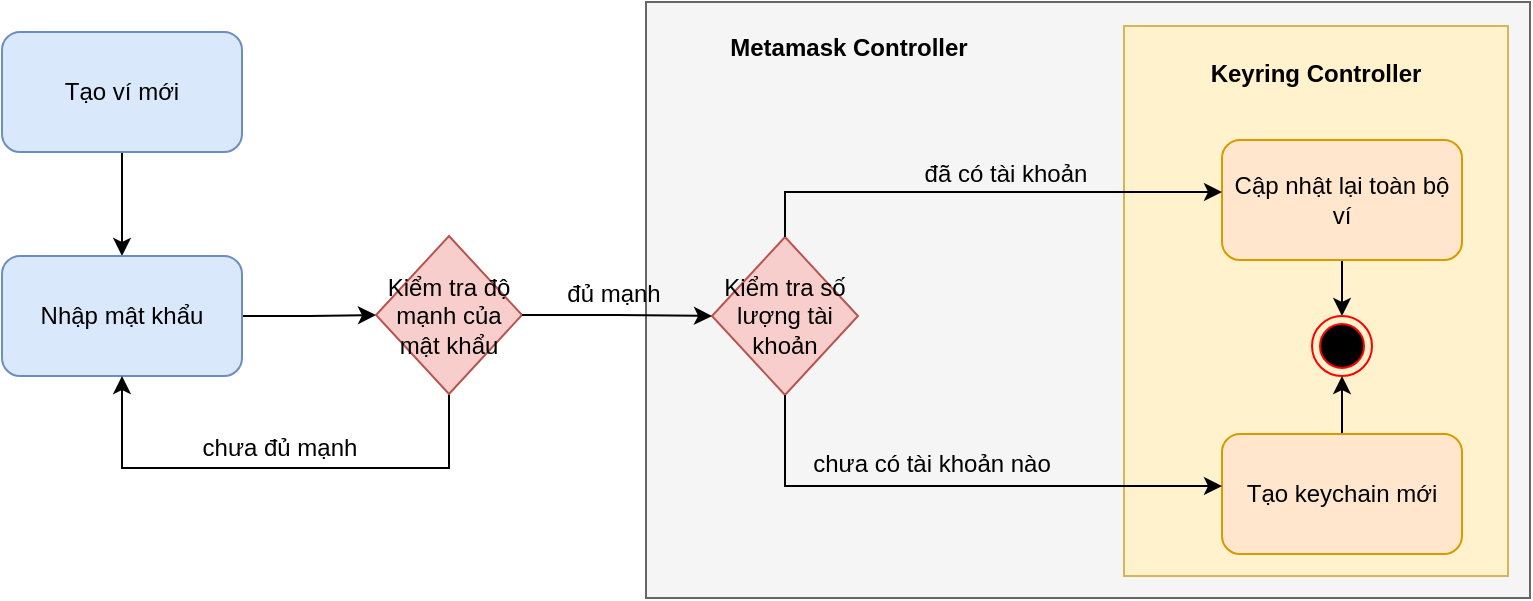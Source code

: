 <mxfile version="20.7.4" type="device" pages="5"><diagram id="XRodzxzB_WTrQ9oXHL2X" name="create-wallet"><mxGraphModel dx="954" dy="1792" grid="0" gridSize="10" guides="1" tooltips="1" connect="1" arrows="1" fold="1" page="1" pageScale="1" pageWidth="827" pageHeight="1169" math="0" shadow="0"><root><mxCell id="0"/><mxCell id="1" parent="0"/><mxCell id="_zP118_AH_dSgUqgjHA7-4" value="" style="edgeStyle=orthogonalEdgeStyle;rounded=0;orthogonalLoop=1;jettySize=auto;html=1;" parent="1" source="_zP118_AH_dSgUqgjHA7-1" target="_zP118_AH_dSgUqgjHA7-2" edge="1"><mxGeometry relative="1" as="geometry"/></mxCell><mxCell id="_zP118_AH_dSgUqgjHA7-1" value="Tạo ví mới" style="rounded=1;whiteSpace=wrap;html=1;fillColor=#dae8fc;strokeColor=#6c8ebf;" parent="1" vertex="1"><mxGeometry x="217" y="4" width="120" height="60" as="geometry"/></mxCell><mxCell id="_zP118_AH_dSgUqgjHA7-5" value="" style="edgeStyle=orthogonalEdgeStyle;rounded=0;orthogonalLoop=1;jettySize=auto;html=1;" parent="1" source="_zP118_AH_dSgUqgjHA7-2" target="_zP118_AH_dSgUqgjHA7-3" edge="1"><mxGeometry relative="1" as="geometry"/></mxCell><mxCell id="_zP118_AH_dSgUqgjHA7-2" value="Nhập mật khẩu" style="rounded=1;whiteSpace=wrap;html=1;fillColor=#dae8fc;strokeColor=#6c8ebf;" parent="1" vertex="1"><mxGeometry x="217" y="116" width="120" height="60" as="geometry"/></mxCell><mxCell id="_zP118_AH_dSgUqgjHA7-6" style="edgeStyle=orthogonalEdgeStyle;rounded=0;orthogonalLoop=1;jettySize=auto;html=1;entryX=0.5;entryY=1;entryDx=0;entryDy=0;" parent="1" source="_zP118_AH_dSgUqgjHA7-3" target="_zP118_AH_dSgUqgjHA7-2" edge="1"><mxGeometry relative="1" as="geometry"><Array as="points"><mxPoint x="441" y="222"/><mxPoint x="277" y="222"/></Array></mxGeometry></mxCell><mxCell id="_zP118_AH_dSgUqgjHA7-3" value="Kiểm tra độ mạnh của mật khẩu" style="rhombus;whiteSpace=wrap;html=1;fillColor=#f8cecc;strokeColor=#b85450;" parent="1" vertex="1"><mxGeometry x="404" y="106" width="73" height="79" as="geometry"/></mxCell><mxCell id="_zP118_AH_dSgUqgjHA7-8" value="" style="rounded=0;whiteSpace=wrap;html=1;fillColor=#f5f5f5;fillStyle=auto;strokeColor=#666666;fontColor=#333333;" parent="1" vertex="1"><mxGeometry x="539" y="-11" width="442" height="298" as="geometry"/></mxCell><mxCell id="_zP118_AH_dSgUqgjHA7-10" value="Kiểm tra số lượng tài khoản" style="rhombus;whiteSpace=wrap;html=1;fillColor=#f8cecc;strokeColor=#b85450;" parent="1" vertex="1"><mxGeometry x="572" y="106.5" width="73" height="79" as="geometry"/></mxCell><mxCell id="_zP118_AH_dSgUqgjHA7-17" value="chưa đủ mạnh" style="text;html=1;strokeColor=none;fillColor=none;align=center;verticalAlign=middle;whiteSpace=wrap;rounded=0;sketch=0;" parent="1" vertex="1"><mxGeometry x="280" y="197" width="152" height="30" as="geometry"/></mxCell><mxCell id="_zP118_AH_dSgUqgjHA7-18" value="đủ mạnh" style="text;html=1;strokeColor=none;fillColor=none;align=center;verticalAlign=middle;whiteSpace=wrap;rounded=0;sketch=0;" parent="1" vertex="1"><mxGeometry x="477" y="120" width="92" height="30" as="geometry"/></mxCell><mxCell id="_zP118_AH_dSgUqgjHA7-14" value="" style="edgeStyle=orthogonalEdgeStyle;rounded=0;orthogonalLoop=1;jettySize=auto;html=1;" parent="1" source="_zP118_AH_dSgUqgjHA7-3" target="_zP118_AH_dSgUqgjHA7-10" edge="1"><mxGeometry relative="1" as="geometry"/></mxCell><mxCell id="_zP118_AH_dSgUqgjHA7-22" value="Metamask Controller" style="text;html=1;strokeColor=none;fillColor=none;align=center;verticalAlign=middle;whiteSpace=wrap;rounded=0;sketch=0;fillStyle=auto;fontStyle=1" parent="1" vertex="1"><mxGeometry x="552" y="-3" width="177" height="30" as="geometry"/></mxCell><mxCell id="_zP118_AH_dSgUqgjHA7-23" value="" style="rounded=0;whiteSpace=wrap;html=1;sketch=0;fillStyle=auto;fillColor=#fff2cc;strokeColor=#d6b656;" parent="1" vertex="1"><mxGeometry x="778" y="1" width="192" height="275" as="geometry"/></mxCell><mxCell id="8LyGJRx5e6scNbngGRqR-2" value="" style="edgeStyle=orthogonalEdgeStyle;rounded=0;orthogonalLoop=1;jettySize=auto;html=1;" parent="1" source="_zP118_AH_dSgUqgjHA7-12" target="8LyGJRx5e6scNbngGRqR-1" edge="1"><mxGeometry relative="1" as="geometry"/></mxCell><mxCell id="_zP118_AH_dSgUqgjHA7-12" value="Cập nhật lại toàn bộ ví" style="rounded=1;whiteSpace=wrap;html=1;fillColor=#ffe6cc;strokeColor=#d79b00;" parent="1" vertex="1"><mxGeometry x="827" y="58" width="120" height="60" as="geometry"/></mxCell><mxCell id="8LyGJRx5e6scNbngGRqR-3" value="" style="edgeStyle=orthogonalEdgeStyle;rounded=0;orthogonalLoop=1;jettySize=auto;html=1;" parent="1" source="_zP118_AH_dSgUqgjHA7-13" target="8LyGJRx5e6scNbngGRqR-1" edge="1"><mxGeometry relative="1" as="geometry"/></mxCell><mxCell id="_zP118_AH_dSgUqgjHA7-13" value="Tạo keychain mới" style="rounded=1;whiteSpace=wrap;html=1;fillColor=#ffe6cc;strokeColor=#d79b00;" parent="1" vertex="1"><mxGeometry x="827" y="205" width="120" height="60" as="geometry"/></mxCell><mxCell id="_zP118_AH_dSgUqgjHA7-16" value="" style="edgeStyle=orthogonalEdgeStyle;rounded=0;orthogonalLoop=1;jettySize=auto;html=1;" parent="1" source="_zP118_AH_dSgUqgjHA7-10" target="_zP118_AH_dSgUqgjHA7-12" edge="1"><mxGeometry relative="1" as="geometry"><Array as="points"><mxPoint x="609" y="84"/></Array></mxGeometry></mxCell><mxCell id="_zP118_AH_dSgUqgjHA7-15" value="" style="edgeStyle=orthogonalEdgeStyle;rounded=0;orthogonalLoop=1;jettySize=auto;html=1;" parent="1" source="_zP118_AH_dSgUqgjHA7-10" target="_zP118_AH_dSgUqgjHA7-13" edge="1"><mxGeometry relative="1" as="geometry"><Array as="points"><mxPoint x="609" y="231"/></Array></mxGeometry></mxCell><mxCell id="_zP118_AH_dSgUqgjHA7-24" value="Keyring Controller" style="text;html=1;strokeColor=none;fillColor=none;align=center;verticalAlign=middle;whiteSpace=wrap;rounded=0;sketch=0;fillStyle=auto;fontStyle=1" parent="1" vertex="1"><mxGeometry x="810.25" y="10" width="127.5" height="30" as="geometry"/></mxCell><mxCell id="_zP118_AH_dSgUqgjHA7-25" value="đã có tài khoản" style="text;html=1;strokeColor=none;fillColor=none;align=center;verticalAlign=middle;whiteSpace=wrap;rounded=0;sketch=0;fillStyle=auto;" parent="1" vertex="1"><mxGeometry x="638" y="60" width="162" height="30" as="geometry"/></mxCell><mxCell id="_zP118_AH_dSgUqgjHA7-26" value="chưa có tài khoản nào" style="text;html=1;strokeColor=none;fillColor=none;align=center;verticalAlign=middle;whiteSpace=wrap;rounded=0;sketch=0;fillStyle=auto;" parent="1" vertex="1"><mxGeometry x="601" y="205" width="162" height="30" as="geometry"/></mxCell><mxCell id="8LyGJRx5e6scNbngGRqR-1" value="" style="ellipse;html=1;shape=endState;fillColor=#000000;strokeColor=#ff0000;" parent="1" vertex="1"><mxGeometry x="872" y="146" width="30" height="30" as="geometry"/></mxCell></root></mxGraphModel></diagram><diagram id="RbDgVzKcRk1ad61fWDMr" name="keyring-create-wallet"><mxGraphModel dx="1781" dy="623" grid="0" gridSize="10" guides="1" tooltips="1" connect="1" arrows="1" fold="1" page="1" pageScale="1" pageWidth="827" pageHeight="1169" math="0" shadow="0"><root><mxCell id="0"/><mxCell id="1" parent="0"/><mxCell id="E9JS78ccI5YKZr7UKcOv-1" value="" style="edgeStyle=orthogonalEdgeStyle;rounded=0;orthogonalLoop=1;jettySize=auto;html=1;" parent="1" source="oow5dw5qQNSuuUQfmLlM-1" target="cIsbdpKRLlMcH7Jvo_Uv-1" edge="1"><mxGeometry relative="1" as="geometry"/></mxCell><mxCell id="oow5dw5qQNSuuUQfmLlM-1" value="Xoá toàn bộ dữ liệu cũ" style="rounded=1;whiteSpace=wrap;html=1;fillColor=#dae8fc;strokeColor=#6c8ebf;" parent="1" vertex="1"><mxGeometry x="-160" y="158" width="120" height="60" as="geometry"/></mxCell><mxCell id="cIsbdpKRLlMcH7Jvo_Uv-1" value="Tạo một keyring mới" style="rounded=1;whiteSpace=wrap;html=1;fillColor=#dae8fc;strokeColor=#6c8ebf;" parent="1" vertex="1"><mxGeometry x="16" y="158" width="120" height="60" as="geometry"/></mxCell><mxCell id="bDwfsiZ7TYlh614oalqA-1" value="" style="rounded=0;whiteSpace=wrap;html=1;sketch=0;fillStyle=auto;fillColor=#f5f5f5;fontColor=#333333;strokeColor=#666666;" parent="1" vertex="1"><mxGeometry x="170" y="106" width="170" height="315" as="geometry"/></mxCell><mxCell id="Ahfce1FoqXNwxtCrwb-v-2" value="" style="edgeStyle=orthogonalEdgeStyle;rounded=0;orthogonalLoop=1;jettySize=auto;html=1;" parent="1" source="eHf5Qv1-yPVFvGNwlMFU-3" target="Ahfce1FoqXNwxtCrwb-v-1" edge="1"><mxGeometry relative="1" as="geometry"/></mxCell><mxCell id="eHf5Qv1-yPVFvGNwlMFU-3" value="Cập nhật lại toàn bộ ví&amp;nbsp;" style="rounded=1;whiteSpace=wrap;html=1;fillColor=#fff2cc;strokeColor=#d6b656;" parent="1" vertex="1"><mxGeometry x="-160" y="356" width="120" height="60" as="geometry"/></mxCell><mxCell id="E9JS78ccI5YKZr7UKcOv-10" value="" style="edgeStyle=orthogonalEdgeStyle;rounded=0;orthogonalLoop=1;jettySize=auto;html=1;" parent="1" source="xnfiXRzPCViBHjD_smB9-1" target="eHf5Qv1-yPVFvGNwlMFU-3" edge="1"><mxGeometry relative="1" as="geometry"/></mxCell><mxCell id="xnfiXRzPCViBHjD_smB9-1" value="Mã hoá mật khẩu và lưu trữ" style="rounded=1;whiteSpace=wrap;html=1;fillColor=#dae8fc;strokeColor=#6c8ebf;" parent="1" vertex="1"><mxGeometry x="16" y="356" width="120" height="60" as="geometry"/></mxCell><mxCell id="E9JS78ccI5YKZr7UKcOv-7" value="" style="edgeStyle=orthogonalEdgeStyle;rounded=0;orthogonalLoop=1;jettySize=auto;html=1;" parent="1" source="E9JS78ccI5YKZr7UKcOv-2" target="E9JS78ccI5YKZr7UKcOv-3" edge="1"><mxGeometry relative="1" as="geometry"/></mxCell><mxCell id="E9JS78ccI5YKZr7UKcOv-2" value="Tạo một chuỗi mnemonic ngẫu nhiên" style="rounded=1;whiteSpace=wrap;html=1;fillColor=#dae8fc;strokeColor=#6c8ebf;" parent="1" vertex="1"><mxGeometry x="197" y="158" width="120" height="60" as="geometry"/></mxCell><mxCell id="E9JS78ccI5YKZr7UKcOv-8" value="" style="edgeStyle=orthogonalEdgeStyle;rounded=0;orthogonalLoop=1;jettySize=auto;html=1;" parent="1" source="E9JS78ccI5YKZr7UKcOv-3" target="E9JS78ccI5YKZr7UKcOv-4" edge="1"><mxGeometry relative="1" as="geometry"/></mxCell><mxCell id="E9JS78ccI5YKZr7UKcOv-3" value="Tạo seed từ chuỗi mnemonic vừa tạo" style="rounded=1;whiteSpace=wrap;html=1;fillColor=#dae8fc;strokeColor=#6c8ebf;" parent="1" vertex="1"><mxGeometry x="197" y="260" width="120" height="60" as="geometry"/></mxCell><mxCell id="E9JS78ccI5YKZr7UKcOv-9" value="" style="edgeStyle=orthogonalEdgeStyle;rounded=0;orthogonalLoop=1;jettySize=auto;html=1;" parent="1" source="E9JS78ccI5YKZr7UKcOv-4" target="xnfiXRzPCViBHjD_smB9-1" edge="1"><mxGeometry relative="1" as="geometry"/></mxCell><mxCell id="E9JS78ccI5YKZr7UKcOv-4" value="Tạo tài khoản mới" style="rounded=1;whiteSpace=wrap;html=1;fillColor=#dae8fc;strokeColor=#6c8ebf;" parent="1" vertex="1"><mxGeometry x="197" y="356" width="120" height="60" as="geometry"/></mxCell><mxCell id="E9JS78ccI5YKZr7UKcOv-5" value="" style="edgeStyle=orthogonalEdgeStyle;rounded=0;orthogonalLoop=1;jettySize=auto;html=1;" parent="1" source="cIsbdpKRLlMcH7Jvo_Uv-1" target="E9JS78ccI5YKZr7UKcOv-2" edge="1"><mxGeometry relative="1" as="geometry"/></mxCell><mxCell id="tUxCEyxa2EFlokv2oSFK-1" value="Keyring" style="text;html=1;strokeColor=none;fillColor=none;align=center;verticalAlign=middle;whiteSpace=wrap;rounded=0;sketch=0;fillStyle=auto;fontStyle=1" parent="1" vertex="1"><mxGeometry x="227" y="112" width="60" height="30" as="geometry"/></mxCell><mxCell id="Ahfce1FoqXNwxtCrwb-v-1" value="" style="ellipse;html=1;shape=endState;fillColor=#000000;strokeColor=#ff0000;" parent="1" vertex="1"><mxGeometry x="-115" y="275" width="30" height="30" as="geometry"/></mxCell></root></mxGraphModel></diagram><diagram id="evX3iM6KRCT9NuTIiT7o" name="restore-wallet"><mxGraphModel dx="954" dy="623" grid="0" gridSize="10" guides="1" tooltips="1" connect="1" arrows="1" fold="1" page="1" pageScale="1" pageWidth="827" pageHeight="1169" math="0" shadow="0"><root><mxCell id="0"/><mxCell id="1" parent="0"/><mxCell id="I0mz0wJeOUEmk_MVyPaQ-2" value="" style="edgeStyle=orthogonalEdgeStyle;rounded=0;orthogonalLoop=1;jettySize=auto;html=1;" parent="1" source="T79Cw7JsnR-_z6d1ItUp-1" target="oEv41-Sd31mqACKOmtte-1" edge="1"><mxGeometry relative="1" as="geometry"/></mxCell><mxCell id="T79Cw7JsnR-_z6d1ItUp-1" value="Người dùng nhập mnemonic" style="rounded=1;whiteSpace=wrap;html=1;fillColor=#dae8fc;strokeColor=#6c8ebf;" parent="1" vertex="1"><mxGeometry x="236.5" y="241" width="120" height="60" as="geometry"/></mxCell><mxCell id="oEv41-Sd31mqACKOmtte-1" value="Mã hoá mnemonic(kết quả mã hoá sẽ được gọi là seedPhrase)" style="rounded=1;whiteSpace=wrap;html=1;fillColor=#dae8fc;strokeColor=#6c8ebf;" parent="1" vertex="1"><mxGeometry x="223" y="125.5" width="147" height="60" as="geometry"/></mxCell><mxCell id="MpccgzuAQhV8nTwUHnJp-1" value="" style="rounded=0;whiteSpace=wrap;html=1;fillColor=#f5f5f5;fillStyle=auto;strokeColor=#666666;fontColor=#333333;" parent="1" vertex="1"><mxGeometry x="423" y="31" width="495" height="288" as="geometry"/></mxCell><mxCell id="tryZRY1_VDVwkr61BCOA-1" value="" style="rounded=0;whiteSpace=wrap;html=1;sketch=0;fillStyle=auto;fillColor=#fff2cc;strokeColor=#d6b656;" parent="1" vertex="1"><mxGeometry x="443" y="71" width="466" height="239" as="geometry"/></mxCell><mxCell id="dijzp7NPFhy5fStUfC5o-2" value="" style="edgeStyle=orthogonalEdgeStyle;rounded=0;orthogonalLoop=1;jettySize=auto;html=1;" parent="1" source="_FsO2P7n083SFXNwiHAd-1" target="aMQybCwObkDX84erELGj-2" edge="1"><mxGeometry relative="1" as="geometry"/></mxCell><mxCell id="dijzp7NPFhy5fStUfC5o-3" value="" style="edgeStyle=orthogonalEdgeStyle;rounded=0;orthogonalLoop=1;jettySize=auto;html=1;" parent="1" source="_FsO2P7n083SFXNwiHAd-1" target="aMQybCwObkDX84erELGj-1" edge="1"><mxGeometry relative="1" as="geometry"/></mxCell><mxCell id="_FsO2P7n083SFXNwiHAd-1" value="Kiểm tra seedPhrase" style="rhombus;whiteSpace=wrap;html=1;fillColor=#f8cecc;strokeColor=#b85450;" parent="1" vertex="1"><mxGeometry x="490" y="116" width="73" height="79" as="geometry"/></mxCell><mxCell id="tUy1GuC0yNetfLdsQKSa-1" value="" style="edgeStyle=orthogonalEdgeStyle;rounded=0;orthogonalLoop=1;jettySize=auto;html=1;" parent="1" source="aMQybCwObkDX84erELGj-1" target="qb0BU1hz7laB0_YMISnv-1" edge="1"><mxGeometry relative="1" as="geometry"/></mxCell><mxCell id="aMQybCwObkDX84erELGj-1" value="Tạo Exception và kết thúc luồng" style="rounded=1;whiteSpace=wrap;html=1;fillColor=#dae8fc;strokeColor=#6c8ebf;" parent="1" vertex="1"><mxGeometry x="466.5" y="235" width="120" height="60" as="geometry"/></mxCell><mxCell id="dijzp7NPFhy5fStUfC5o-4" value="" style="edgeStyle=orthogonalEdgeStyle;rounded=0;orthogonalLoop=1;jettySize=auto;html=1;" parent="1" source="aMQybCwObkDX84erELGj-2" target="vSkpYvL_xw6lG2a18R-E-1" edge="1"><mxGeometry relative="1" as="geometry"/></mxCell><mxCell id="aMQybCwObkDX84erELGj-2" value="Xoá toàn bộ dữ liệu cũ" style="rounded=1;whiteSpace=wrap;html=1;fillColor=#dae8fc;strokeColor=#6c8ebf;" parent="1" vertex="1"><mxGeometry x="628" y="125.5" width="120" height="60" as="geometry"/></mxCell><mxCell id="dijzp7NPFhy5fStUfC5o-5" value="" style="edgeStyle=orthogonalEdgeStyle;rounded=0;orthogonalLoop=1;jettySize=auto;html=1;" parent="1" source="vSkpYvL_xw6lG2a18R-E-1" target="I0mz0wJeOUEmk_MVyPaQ-1" edge="1"><mxGeometry relative="1" as="geometry"/></mxCell><mxCell id="vSkpYvL_xw6lG2a18R-E-1" value="Tạo keyring mới từ seedPhrase người dùng nhập" style="rounded=1;whiteSpace=wrap;html=1;fillColor=#dae8fc;strokeColor=#6c8ebf;" parent="1" vertex="1"><mxGeometry x="779" y="125.5" width="120" height="60" as="geometry"/></mxCell><mxCell id="qb0BU1hz7laB0_YMISnv-2" value="" style="edgeStyle=orthogonalEdgeStyle;rounded=0;orthogonalLoop=1;jettySize=auto;html=1;" parent="1" source="I0mz0wJeOUEmk_MVyPaQ-1" target="qb0BU1hz7laB0_YMISnv-1" edge="1"><mxGeometry relative="1" as="geometry"/></mxCell><mxCell id="I0mz0wJeOUEmk_MVyPaQ-1" value="Cập nhật lại toàn bộ ví&amp;nbsp;" style="rounded=1;whiteSpace=wrap;html=1;fillColor=#ffe6cc;strokeColor=#d79b00;" parent="1" vertex="1"><mxGeometry x="779" y="235" width="120" height="60" as="geometry"/></mxCell><mxCell id="dijzp7NPFhy5fStUfC5o-1" value="" style="edgeStyle=orthogonalEdgeStyle;rounded=0;orthogonalLoop=1;jettySize=auto;html=1;entryX=0;entryY=0.5;entryDx=0;entryDy=0;" parent="1" source="oEv41-Sd31mqACKOmtte-1" target="_FsO2P7n083SFXNwiHAd-1" edge="1"><mxGeometry relative="1" as="geometry"/></mxCell><mxCell id="qb0BU1hz7laB0_YMISnv-1" value="" style="ellipse;html=1;shape=endState;fillColor=#000000;strokeColor=#ff0000;" parent="1" vertex="1"><mxGeometry x="673" y="250" width="30" height="30" as="geometry"/></mxCell><mxCell id="qb0BU1hz7laB0_YMISnv-3" value="Keyring Controller" style="text;html=1;strokeColor=none;fillColor=none;align=center;verticalAlign=middle;whiteSpace=wrap;rounded=0;fontStyle=1" parent="1" vertex="1"><mxGeometry x="563" y="77" width="220" height="30" as="geometry"/></mxCell><mxCell id="Oi8Y9TqtoI2u4a8X8aFx-1" value="Metamask Controller" style="text;html=1;strokeColor=none;fillColor=none;align=center;verticalAlign=middle;whiteSpace=wrap;rounded=0;fontStyle=1" parent="1" vertex="1"><mxGeometry x="559" y="38" width="220" height="30" as="geometry"/></mxCell></root></mxGraphModel></diagram><diagram id="JEpsEo1lqVRazYPquG95" name="blockchain-interaction"><mxGraphModel dx="1781" dy="623" grid="1" gridSize="10" guides="1" tooltips="1" connect="1" arrows="1" fold="1" page="1" pageScale="1" pageWidth="827" pageHeight="1169" math="0" shadow="0"><root><mxCell id="0"/><mxCell id="1" parent="0"/><mxCell id="dVYw45TO5RLZVr5MZIr--1" value="" style="rounded=0;whiteSpace=wrap;html=1;sketch=0;fillStyle=auto;fillColor=#f5f5f5;fontColor=#333333;strokeColor=#666666;" vertex="1" parent="1"><mxGeometry x="170" y="106" width="490" height="174" as="geometry"/></mxCell><mxCell id="g6KdGXn4rnC7vHvCbj1_-12" style="edgeStyle=orthogonalEdgeStyle;rounded=0;orthogonalLoop=1;jettySize=auto;html=1;entryX=1;entryY=0.75;entryDx=0;entryDy=0;exitX=0;exitY=0.75;exitDx=0;exitDy=0;" edge="1" parent="1" source="dVYw45TO5RLZVr5MZIr--2" target="g6KdGXn4rnC7vHvCbj1_-4"><mxGeometry relative="1" as="geometry"/></mxCell><mxCell id="dVYw45TO5RLZVr5MZIr--2" value="Server" style="rounded=0;whiteSpace=wrap;html=1;sketch=0;fillStyle=auto;fillColor=#dae8fc;strokeColor=#6c8ebf;" vertex="1" parent="1"><mxGeometry x="780" y="121.5" width="110" height="147" as="geometry"/></mxCell><mxCell id="g6KdGXn4rnC7vHvCbj1_-5" style="edgeStyle=orthogonalEdgeStyle;rounded=0;orthogonalLoop=1;jettySize=auto;html=1;entryX=0;entryY=0.25;entryDx=0;entryDy=0;" edge="1" parent="1" source="dVYw45TO5RLZVr5MZIr--3" target="g6KdGXn4rnC7vHvCbj1_-1"><mxGeometry relative="1" as="geometry"><Array as="points"><mxPoint x="125" y="158"/></Array></mxGeometry></mxCell><mxCell id="dVYw45TO5RLZVr5MZIr--3" value="Người dùng" style="rounded=0;whiteSpace=wrap;html=1;sketch=0;fillStyle=auto;fillColor=#dae8fc;strokeColor=#6c8ebf;" vertex="1" parent="1"><mxGeometry x="-70" y="144.5" width="120" height="97" as="geometry"/></mxCell><mxCell id="g6KdGXn4rnC7vHvCbj1_-6" value="" style="edgeStyle=orthogonalEdgeStyle;rounded=0;orthogonalLoop=1;jettySize=auto;html=1;" edge="1" parent="1" source="g6KdGXn4rnC7vHvCbj1_-1" target="g6KdGXn4rnC7vHvCbj1_-2"><mxGeometry relative="1" as="geometry"><Array as="points"><mxPoint x="300" y="160"/><mxPoint x="300" y="160"/></Array></mxGeometry></mxCell><mxCell id="g6KdGXn4rnC7vHvCbj1_-17" style="edgeStyle=orthogonalEdgeStyle;rounded=0;orthogonalLoop=1;jettySize=auto;html=1;entryX=1;entryY=0.5;entryDx=0;entryDy=0;" edge="1" parent="1" source="g6KdGXn4rnC7vHvCbj1_-1" target="dVYw45TO5RLZVr5MZIr--3"><mxGeometry relative="1" as="geometry"/></mxCell><mxCell id="g6KdGXn4rnC7vHvCbj1_-1" value="Middleware1" style="rounded=1;whiteSpace=wrap;html=1;fillColor=#dae8fc;strokeColor=#6c8ebf;" vertex="1" parent="1"><mxGeometry x="200" y="120" width="80" height="150" as="geometry"/></mxCell><mxCell id="g6KdGXn4rnC7vHvCbj1_-7" value="" style="edgeStyle=orthogonalEdgeStyle;rounded=0;orthogonalLoop=1;jettySize=auto;html=1;exitX=1;exitY=0.25;exitDx=0;exitDy=0;entryX=0;entryY=0.25;entryDx=0;entryDy=0;" edge="1" parent="1" source="g6KdGXn4rnC7vHvCbj1_-2" target="g6KdGXn4rnC7vHvCbj1_-3"><mxGeometry relative="1" as="geometry"/></mxCell><mxCell id="g6KdGXn4rnC7vHvCbj1_-15" value="" style="edgeStyle=orthogonalEdgeStyle;rounded=0;orthogonalLoop=1;jettySize=auto;html=1;" edge="1" parent="1" source="g6KdGXn4rnC7vHvCbj1_-2" target="g6KdGXn4rnC7vHvCbj1_-1"><mxGeometry relative="1" as="geometry"/></mxCell><mxCell id="g6KdGXn4rnC7vHvCbj1_-2" value="Middleware2" style="rounded=1;whiteSpace=wrap;html=1;fillColor=#dae8fc;strokeColor=#6c8ebf;" vertex="1" parent="1"><mxGeometry x="320" y="120" width="80" height="150" as="geometry"/></mxCell><mxCell id="g6KdGXn4rnC7vHvCbj1_-8" value="" style="edgeStyle=orthogonalEdgeStyle;rounded=0;orthogonalLoop=1;jettySize=auto;html=1;exitX=1;exitY=0.25;exitDx=0;exitDy=0;entryX=0;entryY=0.25;entryDx=0;entryDy=0;" edge="1" parent="1" source="g6KdGXn4rnC7vHvCbj1_-3" target="g6KdGXn4rnC7vHvCbj1_-4"><mxGeometry relative="1" as="geometry"/></mxCell><mxCell id="g6KdGXn4rnC7vHvCbj1_-14" value="" style="edgeStyle=orthogonalEdgeStyle;rounded=0;orthogonalLoop=1;jettySize=auto;html=1;" edge="1" parent="1" source="g6KdGXn4rnC7vHvCbj1_-3" target="g6KdGXn4rnC7vHvCbj1_-2"><mxGeometry relative="1" as="geometry"/></mxCell><mxCell id="g6KdGXn4rnC7vHvCbj1_-3" value="Middleware3" style="rounded=1;whiteSpace=wrap;html=1;fillColor=#dae8fc;strokeColor=#6c8ebf;" vertex="1" parent="1"><mxGeometry x="430" y="120" width="80" height="150" as="geometry"/></mxCell><mxCell id="g6KdGXn4rnC7vHvCbj1_-9" style="edgeStyle=orthogonalEdgeStyle;rounded=0;orthogonalLoop=1;jettySize=auto;html=1;entryX=0;entryY=0.25;entryDx=0;entryDy=0;exitX=1;exitY=0.25;exitDx=0;exitDy=0;" edge="1" parent="1" source="g6KdGXn4rnC7vHvCbj1_-4" target="dVYw45TO5RLZVr5MZIr--2"><mxGeometry relative="1" as="geometry"/></mxCell><mxCell id="g6KdGXn4rnC7vHvCbj1_-13" value="" style="edgeStyle=orthogonalEdgeStyle;rounded=0;orthogonalLoop=1;jettySize=auto;html=1;" edge="1" parent="1" source="g6KdGXn4rnC7vHvCbj1_-4" target="g6KdGXn4rnC7vHvCbj1_-3"><mxGeometry relative="1" as="geometry"/></mxCell><mxCell id="g6KdGXn4rnC7vHvCbj1_-4" value="Fetch middleware" style="rounded=1;whiteSpace=wrap;html=1;fillColor=#dae8fc;strokeColor=#6c8ebf;" vertex="1" parent="1"><mxGeometry x="550" y="120" width="80" height="150" as="geometry"/></mxCell><mxCell id="g6KdGXn4rnC7vHvCbj1_-18" value="request" style="text;html=1;strokeColor=none;fillColor=none;align=center;verticalAlign=middle;whiteSpace=wrap;rounded=0;" vertex="1" parent="1"><mxGeometry x="50" y="130" width="120" height="30" as="geometry"/></mxCell><mxCell id="g6KdGXn4rnC7vHvCbj1_-19" value="request" style="text;html=1;strokeColor=none;fillColor=none;align=center;verticalAlign=middle;whiteSpace=wrap;rounded=0;" vertex="1" parent="1"><mxGeometry x="660" y="130" width="120" height="30" as="geometry"/></mxCell><mxCell id="g6KdGXn4rnC7vHvCbj1_-20" value="response" style="text;html=1;strokeColor=none;fillColor=none;align=center;verticalAlign=middle;whiteSpace=wrap;rounded=0;" vertex="1" parent="1"><mxGeometry x="650" y="210" width="120" height="30" as="geometry"/></mxCell><mxCell id="g6KdGXn4rnC7vHvCbj1_-21" value="response" style="text;html=1;strokeColor=none;fillColor=none;align=center;verticalAlign=middle;whiteSpace=wrap;rounded=0;" vertex="1" parent="1"><mxGeometry x="50" y="190" width="120" height="30" as="geometry"/></mxCell></root></mxGraphModel></diagram><diagram id="kWn8lbrhSPGTIzekX5jY" name="eth-query"><mxGraphModel dx="954" dy="623" grid="1" gridSize="10" guides="1" tooltips="1" connect="1" arrows="1" fold="1" page="1" pageScale="1" pageWidth="827" pageHeight="1169" math="0" shadow="0"><root><mxCell id="0"/><mxCell id="1" parent="0"/><mxCell id="_hplKTvkF72foc_G22f2-1" value="EthQuery" style="rounded=0;whiteSpace=wrap;html=1;fillColor=#f5f5f5;fontColor=#333333;strokeColor=#666666;shadow=0;" parent="1" vertex="1"><mxGeometry x="30" y="130" width="140" height="60" as="geometry"/></mxCell><mxCell id="_hplKTvkF72foc_G22f2-4" style="edgeStyle=orthogonalEdgeStyle;rounded=0;orthogonalLoop=1;jettySize=auto;html=1;entryX=1;entryY=0.5;entryDx=0;entryDy=0;endArrow=diamondThin;endFill=1;" parent="1" source="_hplKTvkF72foc_G22f2-3" target="_hplKTvkF72foc_G22f2-1" edge="1"><mxGeometry relative="1" as="geometry"/></mxCell><mxCell id="_hplKTvkF72foc_G22f2-3" value="JsonRpcEngine" style="rounded=0;whiteSpace=wrap;html=1;fillColor=#f5f5f5;fontColor=#333333;strokeColor=#666666;shadow=0;" parent="1" vertex="1"><mxGeometry x="290" y="130" width="140" height="60" as="geometry"/></mxCell></root></mxGraphModel></diagram></mxfile>